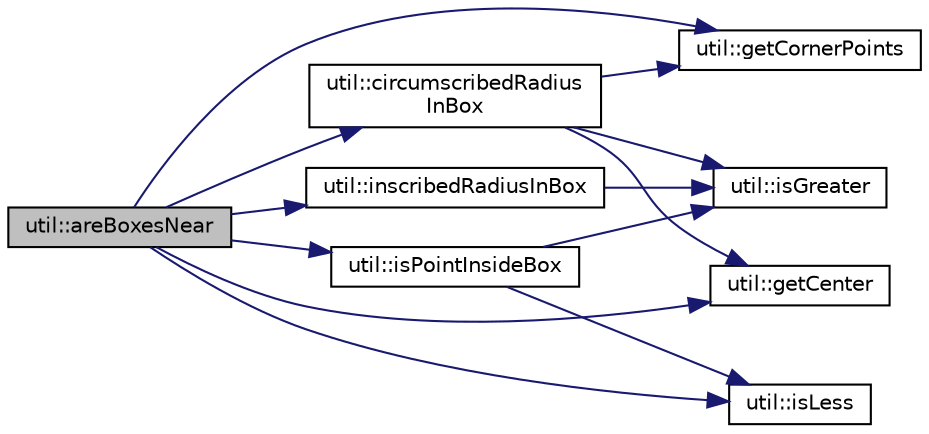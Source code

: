 digraph "util::areBoxesNear"
{
  edge [fontname="Helvetica",fontsize="10",labelfontname="Helvetica",labelfontsize="10"];
  node [fontname="Helvetica",fontsize="10",shape=record];
  rankdir="LR";
  Node11 [label="util::areBoxesNear",height=0.2,width=0.4,color="black", fillcolor="grey75", style="filled", fontcolor="black"];
  Node11 -> Node12 [color="midnightblue",fontsize="10",style="solid",fontname="Helvetica"];
  Node12 [label="util::getCornerPoints",height=0.2,width=0.4,color="black", fillcolor="white", style="filled",URL="$namespaceutil.html#a5a54fd6f6720dd75956e3ce06b814ad6",tooltip="Returns all corner points in the box. "];
  Node11 -> Node13 [color="midnightblue",fontsize="10",style="solid",fontname="Helvetica"];
  Node13 [label="util::isPointInsideBox",height=0.2,width=0.4,color="black", fillcolor="white", style="filled",URL="$namespaceutil.html#a09ac00ed5485b655c317c2fe46b1d740",tooltip="Returns true if point is inside box. "];
  Node13 -> Node14 [color="midnightblue",fontsize="10",style="solid",fontname="Helvetica"];
  Node14 [label="util::isLess",height=0.2,width=0.4,color="black", fillcolor="white", style="filled",URL="$namespaceutil.html#a868a26599b6b844d08d30063ac898319",tooltip="Returns true if a < b. "];
  Node13 -> Node15 [color="midnightblue",fontsize="10",style="solid",fontname="Helvetica"];
  Node15 [label="util::isGreater",height=0.2,width=0.4,color="black", fillcolor="white", style="filled",URL="$namespaceutil.html#a227b5f8acbd7a403a033663c8893d631",tooltip="Returns true if a > b. "];
  Node11 -> Node14 [color="midnightblue",fontsize="10",style="solid",fontname="Helvetica"];
  Node11 -> Node16 [color="midnightblue",fontsize="10",style="solid",fontname="Helvetica"];
  Node16 [label="util::getCenter",height=0.2,width=0.4,color="black", fillcolor="white", style="filled",URL="$namespaceutil.html#a9a73e26a05894da76d4d0a922272b7cc",tooltip="Returns center point. "];
  Node11 -> Node17 [color="midnightblue",fontsize="10",style="solid",fontname="Helvetica"];
  Node17 [label="util::inscribedRadiusInBox",height=0.2,width=0.4,color="black", fillcolor="white", style="filled",URL="$namespaceutil.html#aa5b234685d92d1a0f48600c3a3708bfd",tooltip="Computes the radius of biggest circle/sphere completely within the object. "];
  Node17 -> Node15 [color="midnightblue",fontsize="10",style="solid",fontname="Helvetica"];
  Node11 -> Node18 [color="midnightblue",fontsize="10",style="solid",fontname="Helvetica"];
  Node18 [label="util::circumscribedRadius\lInBox",height=0.2,width=0.4,color="black", fillcolor="white", style="filled",URL="$namespaceutil.html#af6ab7e8072282977994d4c13e470dfc7",tooltip="Computes the radius of smallest circle/sphere which can have the box inside. "];
  Node18 -> Node16 [color="midnightblue",fontsize="10",style="solid",fontname="Helvetica"];
  Node18 -> Node12 [color="midnightblue",fontsize="10",style="solid",fontname="Helvetica"];
  Node18 -> Node15 [color="midnightblue",fontsize="10",style="solid",fontname="Helvetica"];
}
